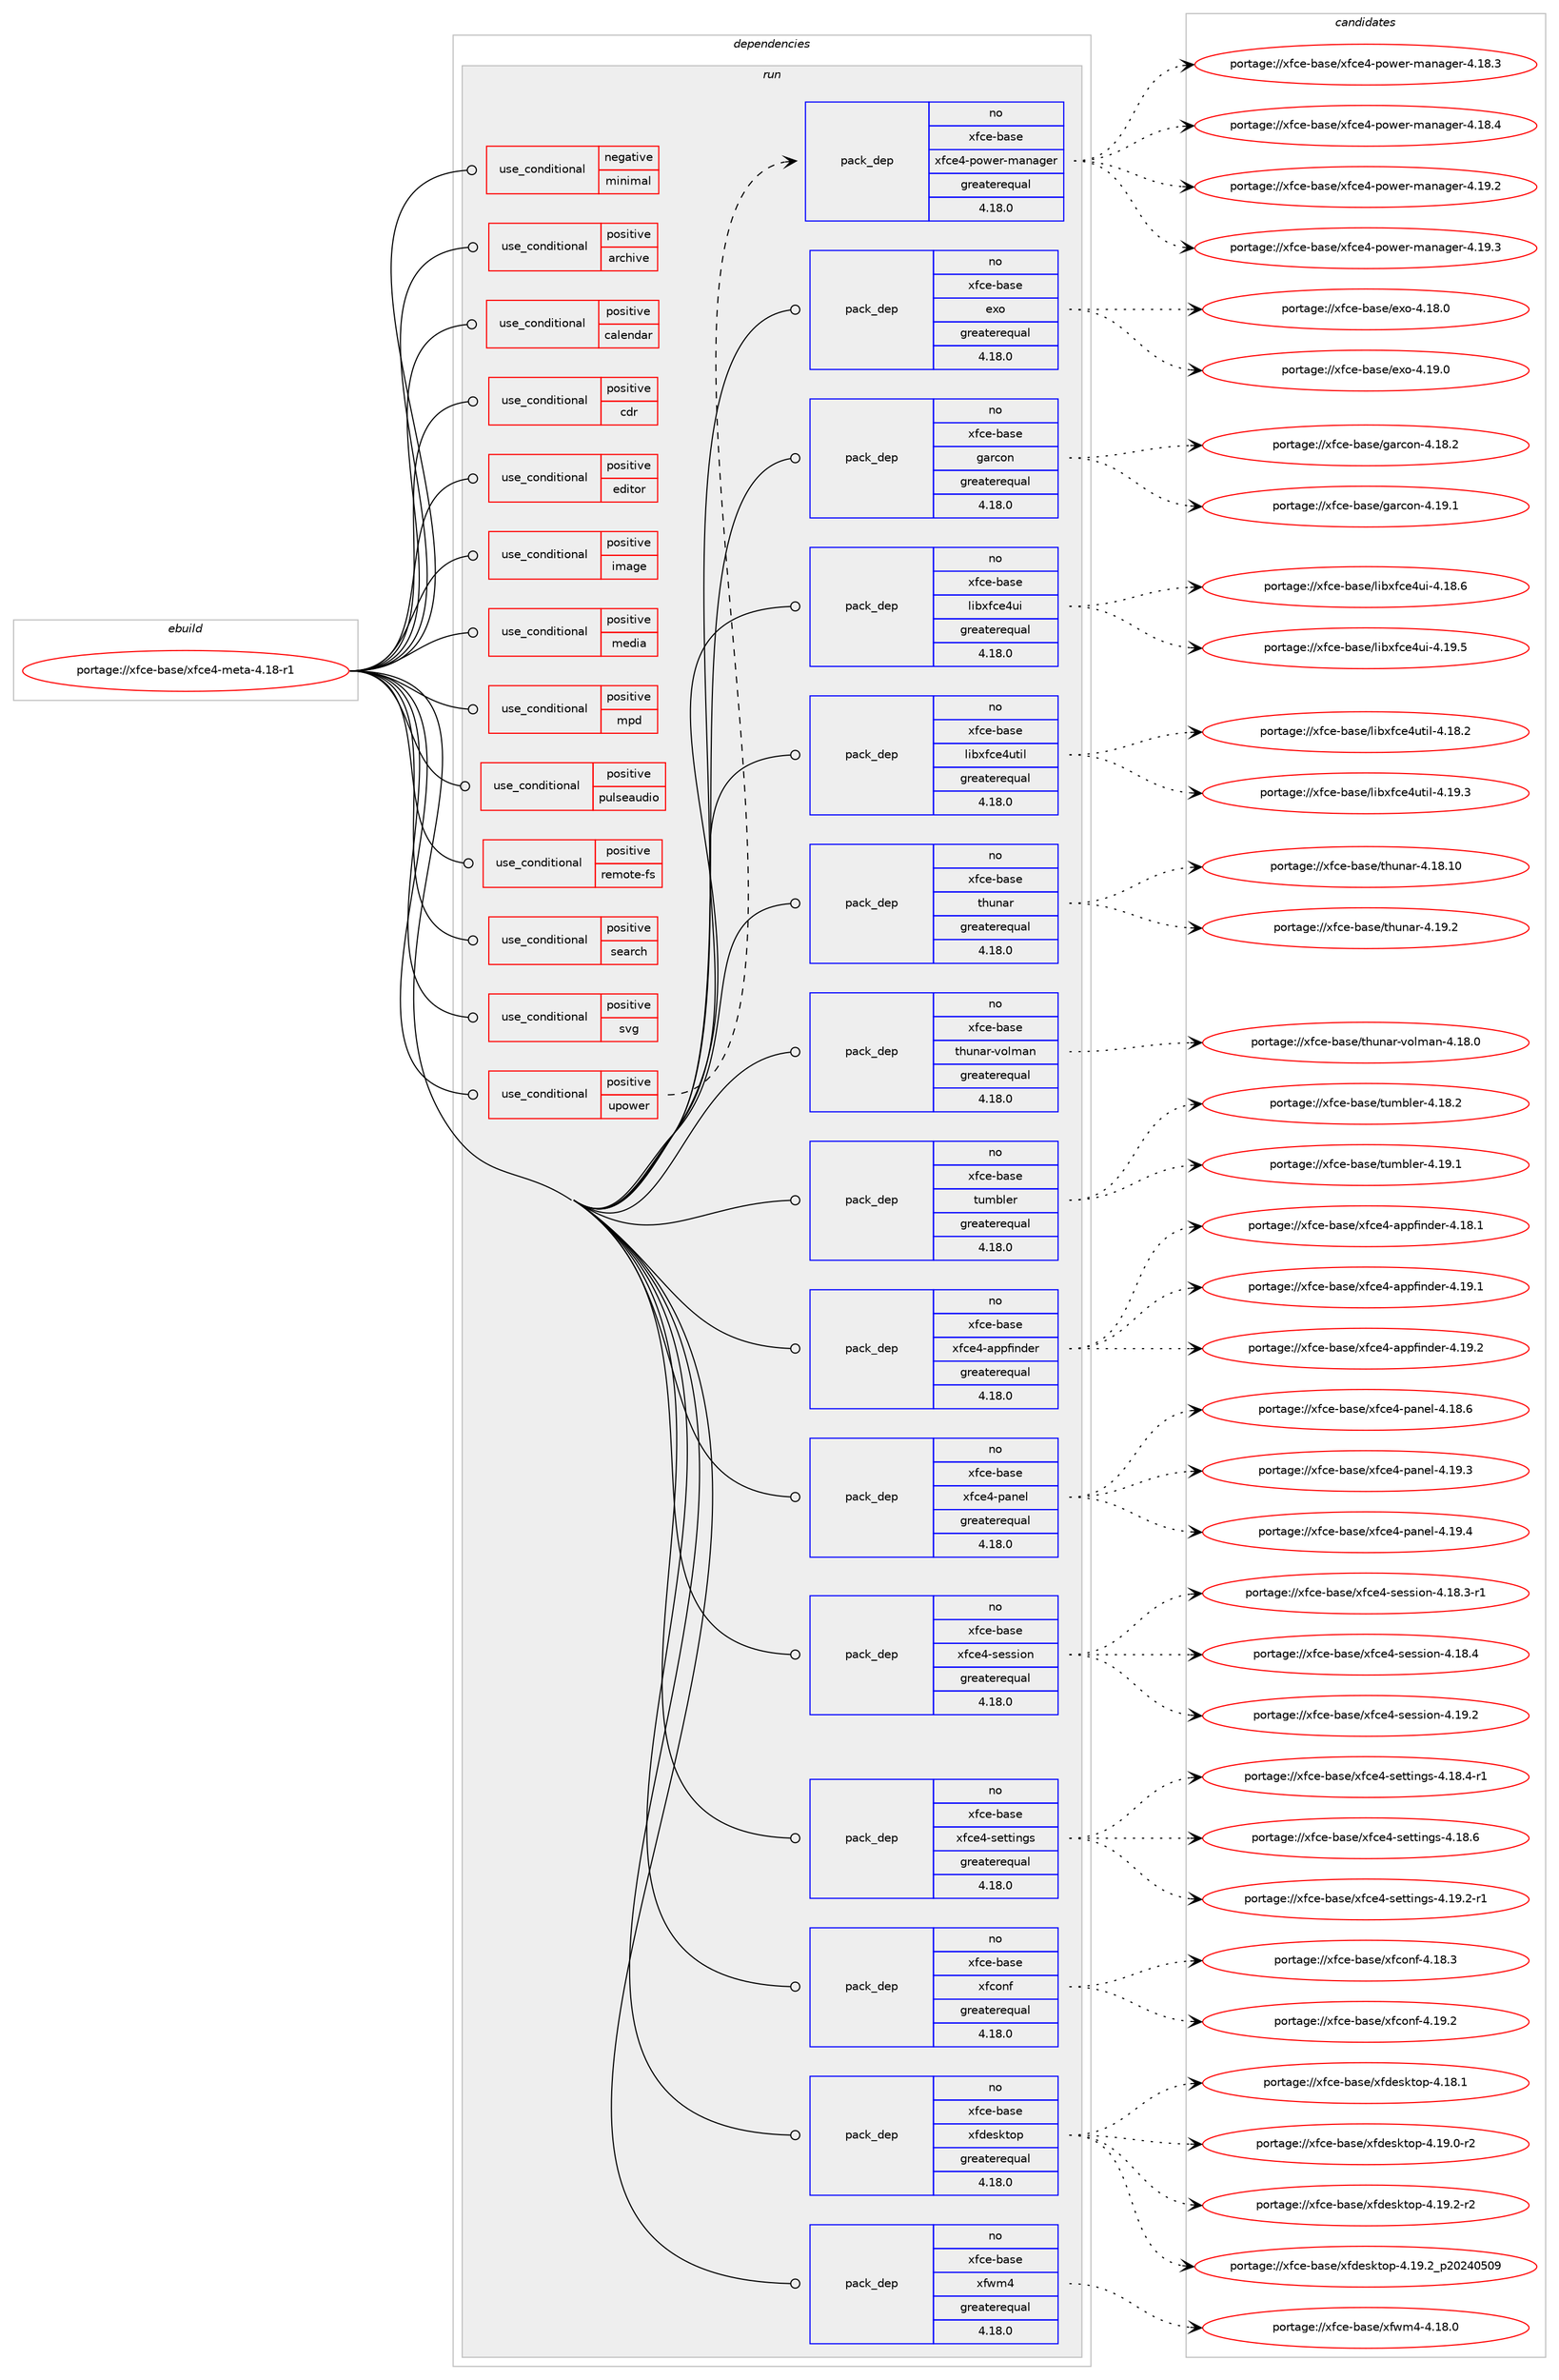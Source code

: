 digraph prolog {

# *************
# Graph options
# *************

newrank=true;
concentrate=true;
compound=true;
graph [rankdir=LR,fontname=Helvetica,fontsize=10,ranksep=1.5];#, ranksep=2.5, nodesep=0.2];
edge  [arrowhead=vee];
node  [fontname=Helvetica,fontsize=10];

# **********
# The ebuild
# **********

subgraph cluster_leftcol {
color=gray;
rank=same;
label=<<i>ebuild</i>>;
id [label="portage://xfce-base/xfce4-meta-4.18-r1", color=red, width=4, href="../xfce-base/xfce4-meta-4.18-r1.svg"];
}

# ****************
# The dependencies
# ****************

subgraph cluster_midcol {
color=gray;
label=<<i>dependencies</i>>;
subgraph cluster_compile {
fillcolor="#eeeeee";
style=filled;
label=<<i>compile</i>>;
}
subgraph cluster_compileandrun {
fillcolor="#eeeeee";
style=filled;
label=<<i>compile and run</i>>;
}
subgraph cluster_run {
fillcolor="#eeeeee";
style=filled;
label=<<i>run</i>>;
subgraph cond1205 {
dependency2978 [label=<<TABLE BORDER="0" CELLBORDER="1" CELLSPACING="0" CELLPADDING="4"><TR><TD ROWSPAN="3" CELLPADDING="10">use_conditional</TD></TR><TR><TD>negative</TD></TR><TR><TD>minimal</TD></TR></TABLE>>, shape=none, color=red];
# *** BEGIN UNKNOWN DEPENDENCY TYPE (TODO) ***
# dependency2978 -> package_dependency(portage://xfce-base/xfce4-meta-4.18-r1,run,no,media-fonts,dejavu,none,[,,],[],[])
# *** END UNKNOWN DEPENDENCY TYPE (TODO) ***

# *** BEGIN UNKNOWN DEPENDENCY TYPE (TODO) ***
# dependency2978 -> package_dependency(portage://xfce-base/xfce4-meta-4.18-r1,run,no,virtual,freedesktop-icon-theme,none,[,,],[],[])
# *** END UNKNOWN DEPENDENCY TYPE (TODO) ***

}
id:e -> dependency2978:w [weight=20,style="solid",arrowhead="odot"];
subgraph cond1206 {
dependency2979 [label=<<TABLE BORDER="0" CELLBORDER="1" CELLSPACING="0" CELLPADDING="4"><TR><TD ROWSPAN="3" CELLPADDING="10">use_conditional</TD></TR><TR><TD>positive</TD></TR><TR><TD>archive</TD></TR></TABLE>>, shape=none, color=red];
# *** BEGIN UNKNOWN DEPENDENCY TYPE (TODO) ***
# dependency2979 -> package_dependency(portage://xfce-base/xfce4-meta-4.18-r1,run,no,app-arch,xarchiver,none,[,,],[],[])
# *** END UNKNOWN DEPENDENCY TYPE (TODO) ***

}
id:e -> dependency2979:w [weight=20,style="solid",arrowhead="odot"];
subgraph cond1207 {
dependency2980 [label=<<TABLE BORDER="0" CELLBORDER="1" CELLSPACING="0" CELLPADDING="4"><TR><TD ROWSPAN="3" CELLPADDING="10">use_conditional</TD></TR><TR><TD>positive</TD></TR><TR><TD>calendar</TD></TR></TABLE>>, shape=none, color=red];
# *** BEGIN UNKNOWN DEPENDENCY TYPE (TODO) ***
# dependency2980 -> package_dependency(portage://xfce-base/xfce4-meta-4.18-r1,run,no,app-office,orage,none,[,,],[],[])
# *** END UNKNOWN DEPENDENCY TYPE (TODO) ***

}
id:e -> dependency2980:w [weight=20,style="solid",arrowhead="odot"];
subgraph cond1208 {
dependency2981 [label=<<TABLE BORDER="0" CELLBORDER="1" CELLSPACING="0" CELLPADDING="4"><TR><TD ROWSPAN="3" CELLPADDING="10">use_conditional</TD></TR><TR><TD>positive</TD></TR><TR><TD>cdr</TD></TR></TABLE>>, shape=none, color=red];
# *** BEGIN UNKNOWN DEPENDENCY TYPE (TODO) ***
# dependency2981 -> package_dependency(portage://xfce-base/xfce4-meta-4.18-r1,run,no,app-cdr,xfburn,none,[,,],[],[])
# *** END UNKNOWN DEPENDENCY TYPE (TODO) ***

}
id:e -> dependency2981:w [weight=20,style="solid",arrowhead="odot"];
subgraph cond1209 {
dependency2982 [label=<<TABLE BORDER="0" CELLBORDER="1" CELLSPACING="0" CELLPADDING="4"><TR><TD ROWSPAN="3" CELLPADDING="10">use_conditional</TD></TR><TR><TD>positive</TD></TR><TR><TD>editor</TD></TR></TABLE>>, shape=none, color=red];
# *** BEGIN UNKNOWN DEPENDENCY TYPE (TODO) ***
# dependency2982 -> package_dependency(portage://xfce-base/xfce4-meta-4.18-r1,run,no,app-editors,mousepad,none,[,,],[],[])
# *** END UNKNOWN DEPENDENCY TYPE (TODO) ***

}
id:e -> dependency2982:w [weight=20,style="solid",arrowhead="odot"];
subgraph cond1210 {
dependency2983 [label=<<TABLE BORDER="0" CELLBORDER="1" CELLSPACING="0" CELLPADDING="4"><TR><TD ROWSPAN="3" CELLPADDING="10">use_conditional</TD></TR><TR><TD>positive</TD></TR><TR><TD>image</TD></TR></TABLE>>, shape=none, color=red];
# *** BEGIN UNKNOWN DEPENDENCY TYPE (TODO) ***
# dependency2983 -> package_dependency(portage://xfce-base/xfce4-meta-4.18-r1,run,no,media-gfx,ristretto,none,[,,],[],[])
# *** END UNKNOWN DEPENDENCY TYPE (TODO) ***

}
id:e -> dependency2983:w [weight=20,style="solid",arrowhead="odot"];
subgraph cond1211 {
dependency2984 [label=<<TABLE BORDER="0" CELLBORDER="1" CELLSPACING="0" CELLPADDING="4"><TR><TD ROWSPAN="3" CELLPADDING="10">use_conditional</TD></TR><TR><TD>positive</TD></TR><TR><TD>media</TD></TR></TABLE>>, shape=none, color=red];
# *** BEGIN UNKNOWN DEPENDENCY TYPE (TODO) ***
# dependency2984 -> package_dependency(portage://xfce-base/xfce4-meta-4.18-r1,run,no,media-video,parole,none,[,,],[],[])
# *** END UNKNOWN DEPENDENCY TYPE (TODO) ***

}
id:e -> dependency2984:w [weight=20,style="solid",arrowhead="odot"];
subgraph cond1212 {
dependency2985 [label=<<TABLE BORDER="0" CELLBORDER="1" CELLSPACING="0" CELLPADDING="4"><TR><TD ROWSPAN="3" CELLPADDING="10">use_conditional</TD></TR><TR><TD>positive</TD></TR><TR><TD>mpd</TD></TR></TABLE>>, shape=none, color=red];
# *** BEGIN UNKNOWN DEPENDENCY TYPE (TODO) ***
# dependency2985 -> package_dependency(portage://xfce-base/xfce4-meta-4.18-r1,run,no,media-sound,xfmpc,none,[,,],[],[])
# *** END UNKNOWN DEPENDENCY TYPE (TODO) ***

}
id:e -> dependency2985:w [weight=20,style="solid",arrowhead="odot"];
subgraph cond1213 {
dependency2986 [label=<<TABLE BORDER="0" CELLBORDER="1" CELLSPACING="0" CELLPADDING="4"><TR><TD ROWSPAN="3" CELLPADDING="10">use_conditional</TD></TR><TR><TD>positive</TD></TR><TR><TD>pulseaudio</TD></TR></TABLE>>, shape=none, color=red];
# *** BEGIN UNKNOWN DEPENDENCY TYPE (TODO) ***
# dependency2986 -> package_dependency(portage://xfce-base/xfce4-meta-4.18-r1,run,no,xfce-extra,xfce4-pulseaudio-plugin,none,[,,],[],[])
# *** END UNKNOWN DEPENDENCY TYPE (TODO) ***

}
id:e -> dependency2986:w [weight=20,style="solid",arrowhead="odot"];
subgraph cond1214 {
dependency2987 [label=<<TABLE BORDER="0" CELLBORDER="1" CELLSPACING="0" CELLPADDING="4"><TR><TD ROWSPAN="3" CELLPADDING="10">use_conditional</TD></TR><TR><TD>positive</TD></TR><TR><TD>remote-fs</TD></TR></TABLE>>, shape=none, color=red];
# *** BEGIN UNKNOWN DEPENDENCY TYPE (TODO) ***
# dependency2987 -> package_dependency(portage://xfce-base/xfce4-meta-4.18-r1,run,no,x11-misc,gigolo,none,[,,],[],[])
# *** END UNKNOWN DEPENDENCY TYPE (TODO) ***

}
id:e -> dependency2987:w [weight=20,style="solid",arrowhead="odot"];
subgraph cond1215 {
dependency2988 [label=<<TABLE BORDER="0" CELLBORDER="1" CELLSPACING="0" CELLPADDING="4"><TR><TD ROWSPAN="3" CELLPADDING="10">use_conditional</TD></TR><TR><TD>positive</TD></TR><TR><TD>search</TD></TR></TABLE>>, shape=none, color=red];
# *** BEGIN UNKNOWN DEPENDENCY TYPE (TODO) ***
# dependency2988 -> package_dependency(portage://xfce-base/xfce4-meta-4.18-r1,run,no,dev-util,catfish,none,[,,],[],[])
# *** END UNKNOWN DEPENDENCY TYPE (TODO) ***

}
id:e -> dependency2988:w [weight=20,style="solid",arrowhead="odot"];
subgraph cond1216 {
dependency2989 [label=<<TABLE BORDER="0" CELLBORDER="1" CELLSPACING="0" CELLPADDING="4"><TR><TD ROWSPAN="3" CELLPADDING="10">use_conditional</TD></TR><TR><TD>positive</TD></TR><TR><TD>svg</TD></TR></TABLE>>, shape=none, color=red];
# *** BEGIN UNKNOWN DEPENDENCY TYPE (TODO) ***
# dependency2989 -> package_dependency(portage://xfce-base/xfce4-meta-4.18-r1,run,no,gnome-base,librsvg,none,[,,],[],[])
# *** END UNKNOWN DEPENDENCY TYPE (TODO) ***

}
id:e -> dependency2989:w [weight=20,style="solid",arrowhead="odot"];
subgraph cond1217 {
dependency2990 [label=<<TABLE BORDER="0" CELLBORDER="1" CELLSPACING="0" CELLPADDING="4"><TR><TD ROWSPAN="3" CELLPADDING="10">use_conditional</TD></TR><TR><TD>positive</TD></TR><TR><TD>upower</TD></TR></TABLE>>, shape=none, color=red];
subgraph pack1694 {
dependency2991 [label=<<TABLE BORDER="0" CELLBORDER="1" CELLSPACING="0" CELLPADDING="4" WIDTH="220"><TR><TD ROWSPAN="6" CELLPADDING="30">pack_dep</TD></TR><TR><TD WIDTH="110">no</TD></TR><TR><TD>xfce-base</TD></TR><TR><TD>xfce4-power-manager</TD></TR><TR><TD>greaterequal</TD></TR><TR><TD>4.18.0</TD></TR></TABLE>>, shape=none, color=blue];
}
dependency2990:e -> dependency2991:w [weight=20,style="dashed",arrowhead="vee"];
}
id:e -> dependency2990:w [weight=20,style="solid",arrowhead="odot"];
# *** BEGIN UNKNOWN DEPENDENCY TYPE (TODO) ***
# id -> package_dependency(portage://xfce-base/xfce4-meta-4.18-r1,run,no,x11-terms,xfce4-terminal,none,[,,],[],[])
# *** END UNKNOWN DEPENDENCY TYPE (TODO) ***

# *** BEGIN UNKNOWN DEPENDENCY TYPE (TODO) ***
# id -> package_dependency(portage://xfce-base/xfce4-meta-4.18-r1,run,no,x11-themes,hicolor-icon-theme,none,[,,],[],[])
# *** END UNKNOWN DEPENDENCY TYPE (TODO) ***

subgraph pack1695 {
dependency2992 [label=<<TABLE BORDER="0" CELLBORDER="1" CELLSPACING="0" CELLPADDING="4" WIDTH="220"><TR><TD ROWSPAN="6" CELLPADDING="30">pack_dep</TD></TR><TR><TD WIDTH="110">no</TD></TR><TR><TD>xfce-base</TD></TR><TR><TD>exo</TD></TR><TR><TD>greaterequal</TD></TR><TR><TD>4.18.0</TD></TR></TABLE>>, shape=none, color=blue];
}
id:e -> dependency2992:w [weight=20,style="solid",arrowhead="odot"];
subgraph pack1696 {
dependency2993 [label=<<TABLE BORDER="0" CELLBORDER="1" CELLSPACING="0" CELLPADDING="4" WIDTH="220"><TR><TD ROWSPAN="6" CELLPADDING="30">pack_dep</TD></TR><TR><TD WIDTH="110">no</TD></TR><TR><TD>xfce-base</TD></TR><TR><TD>garcon</TD></TR><TR><TD>greaterequal</TD></TR><TR><TD>4.18.0</TD></TR></TABLE>>, shape=none, color=blue];
}
id:e -> dependency2993:w [weight=20,style="solid",arrowhead="odot"];
subgraph pack1697 {
dependency2994 [label=<<TABLE BORDER="0" CELLBORDER="1" CELLSPACING="0" CELLPADDING="4" WIDTH="220"><TR><TD ROWSPAN="6" CELLPADDING="30">pack_dep</TD></TR><TR><TD WIDTH="110">no</TD></TR><TR><TD>xfce-base</TD></TR><TR><TD>libxfce4ui</TD></TR><TR><TD>greaterequal</TD></TR><TR><TD>4.18.0</TD></TR></TABLE>>, shape=none, color=blue];
}
id:e -> dependency2994:w [weight=20,style="solid",arrowhead="odot"];
subgraph pack1698 {
dependency2995 [label=<<TABLE BORDER="0" CELLBORDER="1" CELLSPACING="0" CELLPADDING="4" WIDTH="220"><TR><TD ROWSPAN="6" CELLPADDING="30">pack_dep</TD></TR><TR><TD WIDTH="110">no</TD></TR><TR><TD>xfce-base</TD></TR><TR><TD>libxfce4util</TD></TR><TR><TD>greaterequal</TD></TR><TR><TD>4.18.0</TD></TR></TABLE>>, shape=none, color=blue];
}
id:e -> dependency2995:w [weight=20,style="solid",arrowhead="odot"];
subgraph pack1699 {
dependency2996 [label=<<TABLE BORDER="0" CELLBORDER="1" CELLSPACING="0" CELLPADDING="4" WIDTH="220"><TR><TD ROWSPAN="6" CELLPADDING="30">pack_dep</TD></TR><TR><TD WIDTH="110">no</TD></TR><TR><TD>xfce-base</TD></TR><TR><TD>thunar</TD></TR><TR><TD>greaterequal</TD></TR><TR><TD>4.18.0</TD></TR></TABLE>>, shape=none, color=blue];
}
id:e -> dependency2996:w [weight=20,style="solid",arrowhead="odot"];
subgraph pack1700 {
dependency2997 [label=<<TABLE BORDER="0" CELLBORDER="1" CELLSPACING="0" CELLPADDING="4" WIDTH="220"><TR><TD ROWSPAN="6" CELLPADDING="30">pack_dep</TD></TR><TR><TD WIDTH="110">no</TD></TR><TR><TD>xfce-base</TD></TR><TR><TD>thunar-volman</TD></TR><TR><TD>greaterequal</TD></TR><TR><TD>4.18.0</TD></TR></TABLE>>, shape=none, color=blue];
}
id:e -> dependency2997:w [weight=20,style="solid",arrowhead="odot"];
subgraph pack1701 {
dependency2998 [label=<<TABLE BORDER="0" CELLBORDER="1" CELLSPACING="0" CELLPADDING="4" WIDTH="220"><TR><TD ROWSPAN="6" CELLPADDING="30">pack_dep</TD></TR><TR><TD WIDTH="110">no</TD></TR><TR><TD>xfce-base</TD></TR><TR><TD>tumbler</TD></TR><TR><TD>greaterequal</TD></TR><TR><TD>4.18.0</TD></TR></TABLE>>, shape=none, color=blue];
}
id:e -> dependency2998:w [weight=20,style="solid",arrowhead="odot"];
subgraph pack1702 {
dependency2999 [label=<<TABLE BORDER="0" CELLBORDER="1" CELLSPACING="0" CELLPADDING="4" WIDTH="220"><TR><TD ROWSPAN="6" CELLPADDING="30">pack_dep</TD></TR><TR><TD WIDTH="110">no</TD></TR><TR><TD>xfce-base</TD></TR><TR><TD>xfce4-appfinder</TD></TR><TR><TD>greaterequal</TD></TR><TR><TD>4.18.0</TD></TR></TABLE>>, shape=none, color=blue];
}
id:e -> dependency2999:w [weight=20,style="solid",arrowhead="odot"];
subgraph pack1703 {
dependency3000 [label=<<TABLE BORDER="0" CELLBORDER="1" CELLSPACING="0" CELLPADDING="4" WIDTH="220"><TR><TD ROWSPAN="6" CELLPADDING="30">pack_dep</TD></TR><TR><TD WIDTH="110">no</TD></TR><TR><TD>xfce-base</TD></TR><TR><TD>xfce4-panel</TD></TR><TR><TD>greaterequal</TD></TR><TR><TD>4.18.0</TD></TR></TABLE>>, shape=none, color=blue];
}
id:e -> dependency3000:w [weight=20,style="solid",arrowhead="odot"];
subgraph pack1704 {
dependency3001 [label=<<TABLE BORDER="0" CELLBORDER="1" CELLSPACING="0" CELLPADDING="4" WIDTH="220"><TR><TD ROWSPAN="6" CELLPADDING="30">pack_dep</TD></TR><TR><TD WIDTH="110">no</TD></TR><TR><TD>xfce-base</TD></TR><TR><TD>xfce4-session</TD></TR><TR><TD>greaterequal</TD></TR><TR><TD>4.18.0</TD></TR></TABLE>>, shape=none, color=blue];
}
id:e -> dependency3001:w [weight=20,style="solid",arrowhead="odot"];
subgraph pack1705 {
dependency3002 [label=<<TABLE BORDER="0" CELLBORDER="1" CELLSPACING="0" CELLPADDING="4" WIDTH="220"><TR><TD ROWSPAN="6" CELLPADDING="30">pack_dep</TD></TR><TR><TD WIDTH="110">no</TD></TR><TR><TD>xfce-base</TD></TR><TR><TD>xfce4-settings</TD></TR><TR><TD>greaterequal</TD></TR><TR><TD>4.18.0</TD></TR></TABLE>>, shape=none, color=blue];
}
id:e -> dependency3002:w [weight=20,style="solid",arrowhead="odot"];
subgraph pack1706 {
dependency3003 [label=<<TABLE BORDER="0" CELLBORDER="1" CELLSPACING="0" CELLPADDING="4" WIDTH="220"><TR><TD ROWSPAN="6" CELLPADDING="30">pack_dep</TD></TR><TR><TD WIDTH="110">no</TD></TR><TR><TD>xfce-base</TD></TR><TR><TD>xfconf</TD></TR><TR><TD>greaterequal</TD></TR><TR><TD>4.18.0</TD></TR></TABLE>>, shape=none, color=blue];
}
id:e -> dependency3003:w [weight=20,style="solid",arrowhead="odot"];
subgraph pack1707 {
dependency3004 [label=<<TABLE BORDER="0" CELLBORDER="1" CELLSPACING="0" CELLPADDING="4" WIDTH="220"><TR><TD ROWSPAN="6" CELLPADDING="30">pack_dep</TD></TR><TR><TD WIDTH="110">no</TD></TR><TR><TD>xfce-base</TD></TR><TR><TD>xfdesktop</TD></TR><TR><TD>greaterequal</TD></TR><TR><TD>4.18.0</TD></TR></TABLE>>, shape=none, color=blue];
}
id:e -> dependency3004:w [weight=20,style="solid",arrowhead="odot"];
subgraph pack1708 {
dependency3005 [label=<<TABLE BORDER="0" CELLBORDER="1" CELLSPACING="0" CELLPADDING="4" WIDTH="220"><TR><TD ROWSPAN="6" CELLPADDING="30">pack_dep</TD></TR><TR><TD WIDTH="110">no</TD></TR><TR><TD>xfce-base</TD></TR><TR><TD>xfwm4</TD></TR><TR><TD>greaterequal</TD></TR><TR><TD>4.18.0</TD></TR></TABLE>>, shape=none, color=blue];
}
id:e -> dependency3005:w [weight=20,style="solid",arrowhead="odot"];
}
}

# **************
# The candidates
# **************

subgraph cluster_choices {
rank=same;
color=gray;
label=<<i>candidates</i>>;

subgraph choice1694 {
color=black;
nodesep=1;
choice120102991014598971151014712010299101524511211111910111445109971109710310111445524649564651 [label="portage://xfce-base/xfce4-power-manager-4.18.3", color=red, width=4,href="../xfce-base/xfce4-power-manager-4.18.3.svg"];
choice120102991014598971151014712010299101524511211111910111445109971109710310111445524649564652 [label="portage://xfce-base/xfce4-power-manager-4.18.4", color=red, width=4,href="../xfce-base/xfce4-power-manager-4.18.4.svg"];
choice120102991014598971151014712010299101524511211111910111445109971109710310111445524649574650 [label="portage://xfce-base/xfce4-power-manager-4.19.2", color=red, width=4,href="../xfce-base/xfce4-power-manager-4.19.2.svg"];
choice120102991014598971151014712010299101524511211111910111445109971109710310111445524649574651 [label="portage://xfce-base/xfce4-power-manager-4.19.3", color=red, width=4,href="../xfce-base/xfce4-power-manager-4.19.3.svg"];
dependency2991:e -> choice120102991014598971151014712010299101524511211111910111445109971109710310111445524649564651:w [style=dotted,weight="100"];
dependency2991:e -> choice120102991014598971151014712010299101524511211111910111445109971109710310111445524649564652:w [style=dotted,weight="100"];
dependency2991:e -> choice120102991014598971151014712010299101524511211111910111445109971109710310111445524649574650:w [style=dotted,weight="100"];
dependency2991:e -> choice120102991014598971151014712010299101524511211111910111445109971109710310111445524649574651:w [style=dotted,weight="100"];
}
subgraph choice1695 {
color=black;
nodesep=1;
choice120102991014598971151014710112011145524649564648 [label="portage://xfce-base/exo-4.18.0", color=red, width=4,href="../xfce-base/exo-4.18.0.svg"];
choice120102991014598971151014710112011145524649574648 [label="portage://xfce-base/exo-4.19.0", color=red, width=4,href="../xfce-base/exo-4.19.0.svg"];
dependency2992:e -> choice120102991014598971151014710112011145524649564648:w [style=dotted,weight="100"];
dependency2992:e -> choice120102991014598971151014710112011145524649574648:w [style=dotted,weight="100"];
}
subgraph choice1696 {
color=black;
nodesep=1;
choice1201029910145989711510147103971149911111045524649564650 [label="portage://xfce-base/garcon-4.18.2", color=red, width=4,href="../xfce-base/garcon-4.18.2.svg"];
choice1201029910145989711510147103971149911111045524649574649 [label="portage://xfce-base/garcon-4.19.1", color=red, width=4,href="../xfce-base/garcon-4.19.1.svg"];
dependency2993:e -> choice1201029910145989711510147103971149911111045524649564650:w [style=dotted,weight="100"];
dependency2993:e -> choice1201029910145989711510147103971149911111045524649574649:w [style=dotted,weight="100"];
}
subgraph choice1697 {
color=black;
nodesep=1;
choice120102991014598971151014710810598120102991015211710545524649564654 [label="portage://xfce-base/libxfce4ui-4.18.6", color=red, width=4,href="../xfce-base/libxfce4ui-4.18.6.svg"];
choice120102991014598971151014710810598120102991015211710545524649574653 [label="portage://xfce-base/libxfce4ui-4.19.5", color=red, width=4,href="../xfce-base/libxfce4ui-4.19.5.svg"];
dependency2994:e -> choice120102991014598971151014710810598120102991015211710545524649564654:w [style=dotted,weight="100"];
dependency2994:e -> choice120102991014598971151014710810598120102991015211710545524649574653:w [style=dotted,weight="100"];
}
subgraph choice1698 {
color=black;
nodesep=1;
choice120102991014598971151014710810598120102991015211711610510845524649564650 [label="portage://xfce-base/libxfce4util-4.18.2", color=red, width=4,href="../xfce-base/libxfce4util-4.18.2.svg"];
choice120102991014598971151014710810598120102991015211711610510845524649574651 [label="portage://xfce-base/libxfce4util-4.19.3", color=red, width=4,href="../xfce-base/libxfce4util-4.19.3.svg"];
dependency2995:e -> choice120102991014598971151014710810598120102991015211711610510845524649564650:w [style=dotted,weight="100"];
dependency2995:e -> choice120102991014598971151014710810598120102991015211711610510845524649574651:w [style=dotted,weight="100"];
}
subgraph choice1699 {
color=black;
nodesep=1;
choice1201029910145989711510147116104117110971144552464956464948 [label="portage://xfce-base/thunar-4.18.10", color=red, width=4,href="../xfce-base/thunar-4.18.10.svg"];
choice12010299101459897115101471161041171109711445524649574650 [label="portage://xfce-base/thunar-4.19.2", color=red, width=4,href="../xfce-base/thunar-4.19.2.svg"];
dependency2996:e -> choice1201029910145989711510147116104117110971144552464956464948:w [style=dotted,weight="100"];
dependency2996:e -> choice12010299101459897115101471161041171109711445524649574650:w [style=dotted,weight="100"];
}
subgraph choice1700 {
color=black;
nodesep=1;
choice120102991014598971151014711610411711097114451181111081099711045524649564648 [label="portage://xfce-base/thunar-volman-4.18.0", color=red, width=4,href="../xfce-base/thunar-volman-4.18.0.svg"];
dependency2997:e -> choice120102991014598971151014711610411711097114451181111081099711045524649564648:w [style=dotted,weight="100"];
}
subgraph choice1701 {
color=black;
nodesep=1;
choice12010299101459897115101471161171099810810111445524649564650 [label="portage://xfce-base/tumbler-4.18.2", color=red, width=4,href="../xfce-base/tumbler-4.18.2.svg"];
choice12010299101459897115101471161171099810810111445524649574649 [label="portage://xfce-base/tumbler-4.19.1", color=red, width=4,href="../xfce-base/tumbler-4.19.1.svg"];
dependency2998:e -> choice12010299101459897115101471161171099810810111445524649564650:w [style=dotted,weight="100"];
dependency2998:e -> choice12010299101459897115101471161171099810810111445524649574649:w [style=dotted,weight="100"];
}
subgraph choice1702 {
color=black;
nodesep=1;
choice12010299101459897115101471201029910152459711211210210511010010111445524649564649 [label="portage://xfce-base/xfce4-appfinder-4.18.1", color=red, width=4,href="../xfce-base/xfce4-appfinder-4.18.1.svg"];
choice12010299101459897115101471201029910152459711211210210511010010111445524649574649 [label="portage://xfce-base/xfce4-appfinder-4.19.1", color=red, width=4,href="../xfce-base/xfce4-appfinder-4.19.1.svg"];
choice12010299101459897115101471201029910152459711211210210511010010111445524649574650 [label="portage://xfce-base/xfce4-appfinder-4.19.2", color=red, width=4,href="../xfce-base/xfce4-appfinder-4.19.2.svg"];
dependency2999:e -> choice12010299101459897115101471201029910152459711211210210511010010111445524649564649:w [style=dotted,weight="100"];
dependency2999:e -> choice12010299101459897115101471201029910152459711211210210511010010111445524649574649:w [style=dotted,weight="100"];
dependency2999:e -> choice12010299101459897115101471201029910152459711211210210511010010111445524649574650:w [style=dotted,weight="100"];
}
subgraph choice1703 {
color=black;
nodesep=1;
choice12010299101459897115101471201029910152451129711010110845524649564654 [label="portage://xfce-base/xfce4-panel-4.18.6", color=red, width=4,href="../xfce-base/xfce4-panel-4.18.6.svg"];
choice12010299101459897115101471201029910152451129711010110845524649574651 [label="portage://xfce-base/xfce4-panel-4.19.3", color=red, width=4,href="../xfce-base/xfce4-panel-4.19.3.svg"];
choice12010299101459897115101471201029910152451129711010110845524649574652 [label="portage://xfce-base/xfce4-panel-4.19.4", color=red, width=4,href="../xfce-base/xfce4-panel-4.19.4.svg"];
dependency3000:e -> choice12010299101459897115101471201029910152451129711010110845524649564654:w [style=dotted,weight="100"];
dependency3000:e -> choice12010299101459897115101471201029910152451129711010110845524649574651:w [style=dotted,weight="100"];
dependency3000:e -> choice12010299101459897115101471201029910152451129711010110845524649574652:w [style=dotted,weight="100"];
}
subgraph choice1704 {
color=black;
nodesep=1;
choice1201029910145989711510147120102991015245115101115115105111110455246495646514511449 [label="portage://xfce-base/xfce4-session-4.18.3-r1", color=red, width=4,href="../xfce-base/xfce4-session-4.18.3-r1.svg"];
choice120102991014598971151014712010299101524511510111511510511111045524649564652 [label="portage://xfce-base/xfce4-session-4.18.4", color=red, width=4,href="../xfce-base/xfce4-session-4.18.4.svg"];
choice120102991014598971151014712010299101524511510111511510511111045524649574650 [label="portage://xfce-base/xfce4-session-4.19.2", color=red, width=4,href="../xfce-base/xfce4-session-4.19.2.svg"];
dependency3001:e -> choice1201029910145989711510147120102991015245115101115115105111110455246495646514511449:w [style=dotted,weight="100"];
dependency3001:e -> choice120102991014598971151014712010299101524511510111511510511111045524649564652:w [style=dotted,weight="100"];
dependency3001:e -> choice120102991014598971151014712010299101524511510111511510511111045524649574650:w [style=dotted,weight="100"];
}
subgraph choice1705 {
color=black;
nodesep=1;
choice1201029910145989711510147120102991015245115101116116105110103115455246495646524511449 [label="portage://xfce-base/xfce4-settings-4.18.4-r1", color=red, width=4,href="../xfce-base/xfce4-settings-4.18.4-r1.svg"];
choice120102991014598971151014712010299101524511510111611610511010311545524649564654 [label="portage://xfce-base/xfce4-settings-4.18.6", color=red, width=4,href="../xfce-base/xfce4-settings-4.18.6.svg"];
choice1201029910145989711510147120102991015245115101116116105110103115455246495746504511449 [label="portage://xfce-base/xfce4-settings-4.19.2-r1", color=red, width=4,href="../xfce-base/xfce4-settings-4.19.2-r1.svg"];
dependency3002:e -> choice1201029910145989711510147120102991015245115101116116105110103115455246495646524511449:w [style=dotted,weight="100"];
dependency3002:e -> choice120102991014598971151014712010299101524511510111611610511010311545524649564654:w [style=dotted,weight="100"];
dependency3002:e -> choice1201029910145989711510147120102991015245115101116116105110103115455246495746504511449:w [style=dotted,weight="100"];
}
subgraph choice1706 {
color=black;
nodesep=1;
choice12010299101459897115101471201029911111010245524649564651 [label="portage://xfce-base/xfconf-4.18.3", color=red, width=4,href="../xfce-base/xfconf-4.18.3.svg"];
choice12010299101459897115101471201029911111010245524649574650 [label="portage://xfce-base/xfconf-4.19.2", color=red, width=4,href="../xfce-base/xfconf-4.19.2.svg"];
dependency3003:e -> choice12010299101459897115101471201029911111010245524649564651:w [style=dotted,weight="100"];
dependency3003:e -> choice12010299101459897115101471201029911111010245524649574650:w [style=dotted,weight="100"];
}
subgraph choice1707 {
color=black;
nodesep=1;
choice120102991014598971151014712010210010111510711611111245524649564649 [label="portage://xfce-base/xfdesktop-4.18.1", color=red, width=4,href="../xfce-base/xfdesktop-4.18.1.svg"];
choice1201029910145989711510147120102100101115107116111112455246495746484511450 [label="portage://xfce-base/xfdesktop-4.19.0-r2", color=red, width=4,href="../xfce-base/xfdesktop-4.19.0-r2.svg"];
choice1201029910145989711510147120102100101115107116111112455246495746504511450 [label="portage://xfce-base/xfdesktop-4.19.2-r2", color=red, width=4,href="../xfce-base/xfdesktop-4.19.2-r2.svg"];
choice120102991014598971151014712010210010111510711611111245524649574650951125048505248534857 [label="portage://xfce-base/xfdesktop-4.19.2_p20240509", color=red, width=4,href="../xfce-base/xfdesktop-4.19.2_p20240509.svg"];
dependency3004:e -> choice120102991014598971151014712010210010111510711611111245524649564649:w [style=dotted,weight="100"];
dependency3004:e -> choice1201029910145989711510147120102100101115107116111112455246495746484511450:w [style=dotted,weight="100"];
dependency3004:e -> choice1201029910145989711510147120102100101115107116111112455246495746504511450:w [style=dotted,weight="100"];
dependency3004:e -> choice120102991014598971151014712010210010111510711611111245524649574650951125048505248534857:w [style=dotted,weight="100"];
}
subgraph choice1708 {
color=black;
nodesep=1;
choice12010299101459897115101471201021191095245524649564648 [label="portage://xfce-base/xfwm4-4.18.0", color=red, width=4,href="../xfce-base/xfwm4-4.18.0.svg"];
dependency3005:e -> choice12010299101459897115101471201021191095245524649564648:w [style=dotted,weight="100"];
}
}

}
